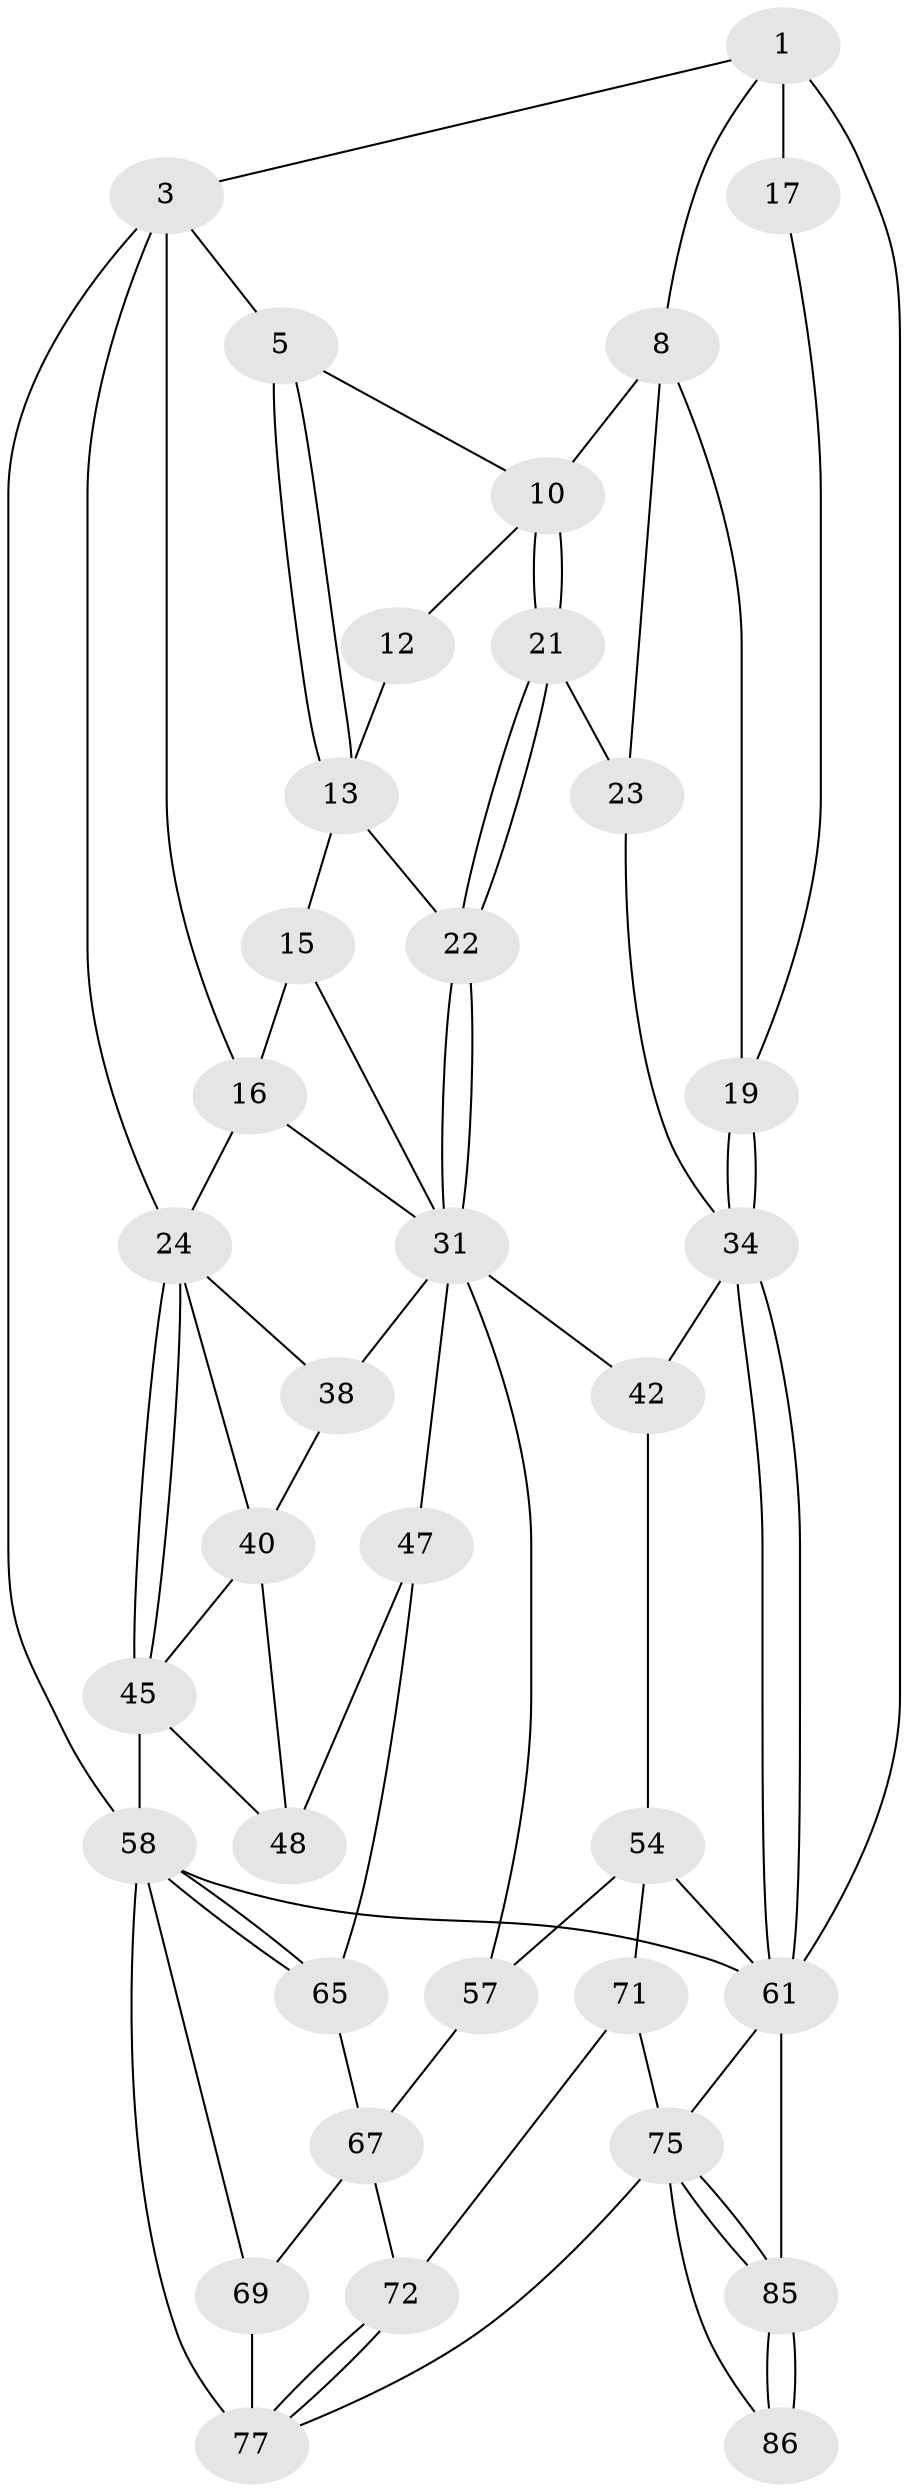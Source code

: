 // original degree distribution, {3: 0.03333333333333333, 6: 0.2222222222222222, 5: 0.5222222222222223, 4: 0.2222222222222222}
// Generated by graph-tools (version 1.1) at 2025/21/03/04/25 18:21:35]
// undirected, 36 vertices, 77 edges
graph export_dot {
graph [start="1"]
  node [color=gray90,style=filled];
  1 [pos="+0.6976001027694148+0",super="+7+2"];
  3 [pos="+0+0",super="+4"];
  5 [pos="+0.5164823653495577+0",super="+6"];
  8 [pos="+0.7866057389272946+0.05342816596259888",super="+9+18"];
  10 [pos="+0.7169781230995196+0.11526216849591232",super="+11"];
  12 [pos="+0.6510457229799302+0.10227472343877214"];
  13 [pos="+0.5363364534069385+0",super="+14"];
  15 [pos="+0.45320690059029034+0.1354116111390034",super="+29"];
  16 [pos="+0.3318979029475766+0.027290857066960203",super="+27"];
  17 [pos="+1+0"];
  19 [pos="+1+0.18782380157700576"];
  21 [pos="+0.7080297068947985+0.20763776044832602"];
  22 [pos="+0.6012440554033566+0.27978790378344387"];
  23 [pos="+0.7968366220928034+0.17845292723224507",super="+28"];
  24 [pos="+0+0",super="+25"];
  31 [pos="+0.5900827693172668+0.30911952931298836",super="+32"];
  34 [pos="+1+0.22196252972708663",super="+35"];
  38 [pos="+0.1652023263281997+0.312474253238905",super="+39"];
  40 [pos="+0.0425896795195376+0.2608818794410785",super="+44"];
  42 [pos="+0.7212574885680634+0.42711065220063293",super="+64+43"];
  45 [pos="+0+0.346935514163577",super="+53"];
  47 [pos="+0.2408848416716523+0.40117642020556604",super="+50"];
  48 [pos="+0.051558079497190365+0.3550243034187345",super="+49+52"];
  54 [pos="+0.6176204145677963+0.60951012307156",super="+63+55"];
  57 [pos="+0.443564520773197+0.565310777635723"];
  58 [pos="+0+0.7061422634339116",super="+59"];
  61 [pos="+1+0.7298063077551259",super="+62+66"];
  65 [pos="+0.17703625468001102+0.5650962924724586"];
  67 [pos="+0.2515940875413564+0.6371602390392423",super="+68"];
  69 [pos="+0.19435116471693903+0.7974133361274084",super="+79"];
  71 [pos="+0.4292785307909028+0.8079206073272249"];
  72 [pos="+0.4080090648925025+0.812040676750616"];
  75 [pos="+0.5861821627092343+0.8684450140479455",super="+76"];
  77 [pos="+0.3575241632055336+0.9071801585762854",super="+84+78"];
  85 [pos="+0.5969212000385146+1",super="+87"];
  86 [pos="+0.5456950890581123+1"];
  1 -- 8;
  1 -- 17 [weight=2];
  1 -- 3;
  1 -- 61;
  3 -- 24;
  3 -- 58;
  3 -- 16;
  3 -- 5;
  5 -- 13;
  5 -- 13;
  5 -- 10;
  8 -- 10;
  8 -- 23 [weight=2];
  8 -- 19;
  10 -- 21;
  10 -- 21;
  10 -- 12;
  12 -- 13 [weight=2];
  13 -- 22;
  13 -- 15;
  15 -- 16 [weight=2];
  15 -- 31;
  16 -- 24;
  16 -- 31;
  17 -- 19;
  19 -- 34;
  19 -- 34;
  21 -- 22;
  21 -- 22;
  21 -- 23;
  22 -- 31;
  22 -- 31;
  23 -- 34;
  24 -- 45;
  24 -- 45;
  24 -- 40;
  24 -- 38;
  31 -- 42;
  31 -- 38;
  31 -- 57;
  31 -- 47 [weight=2];
  34 -- 61;
  34 -- 61;
  34 -- 42 [weight=2];
  38 -- 40;
  40 -- 48;
  40 -- 45;
  42 -- 54 [weight=2];
  45 -- 58;
  45 -- 48;
  47 -- 48;
  47 -- 65;
  54 -- 61 [weight=2];
  54 -- 57;
  54 -- 71;
  57 -- 67;
  58 -- 65;
  58 -- 65;
  58 -- 69 [weight=2];
  58 -- 77 [weight=3];
  58 -- 61;
  61 -- 85 [weight=2];
  61 -- 75;
  65 -- 67;
  67 -- 72;
  67 -- 69;
  69 -- 77 [weight=2];
  71 -- 72;
  71 -- 75;
  72 -- 77;
  72 -- 77;
  75 -- 85;
  75 -- 85;
  75 -- 86;
  75 -- 77;
  85 -- 86 [weight=2];
  85 -- 86;
}
